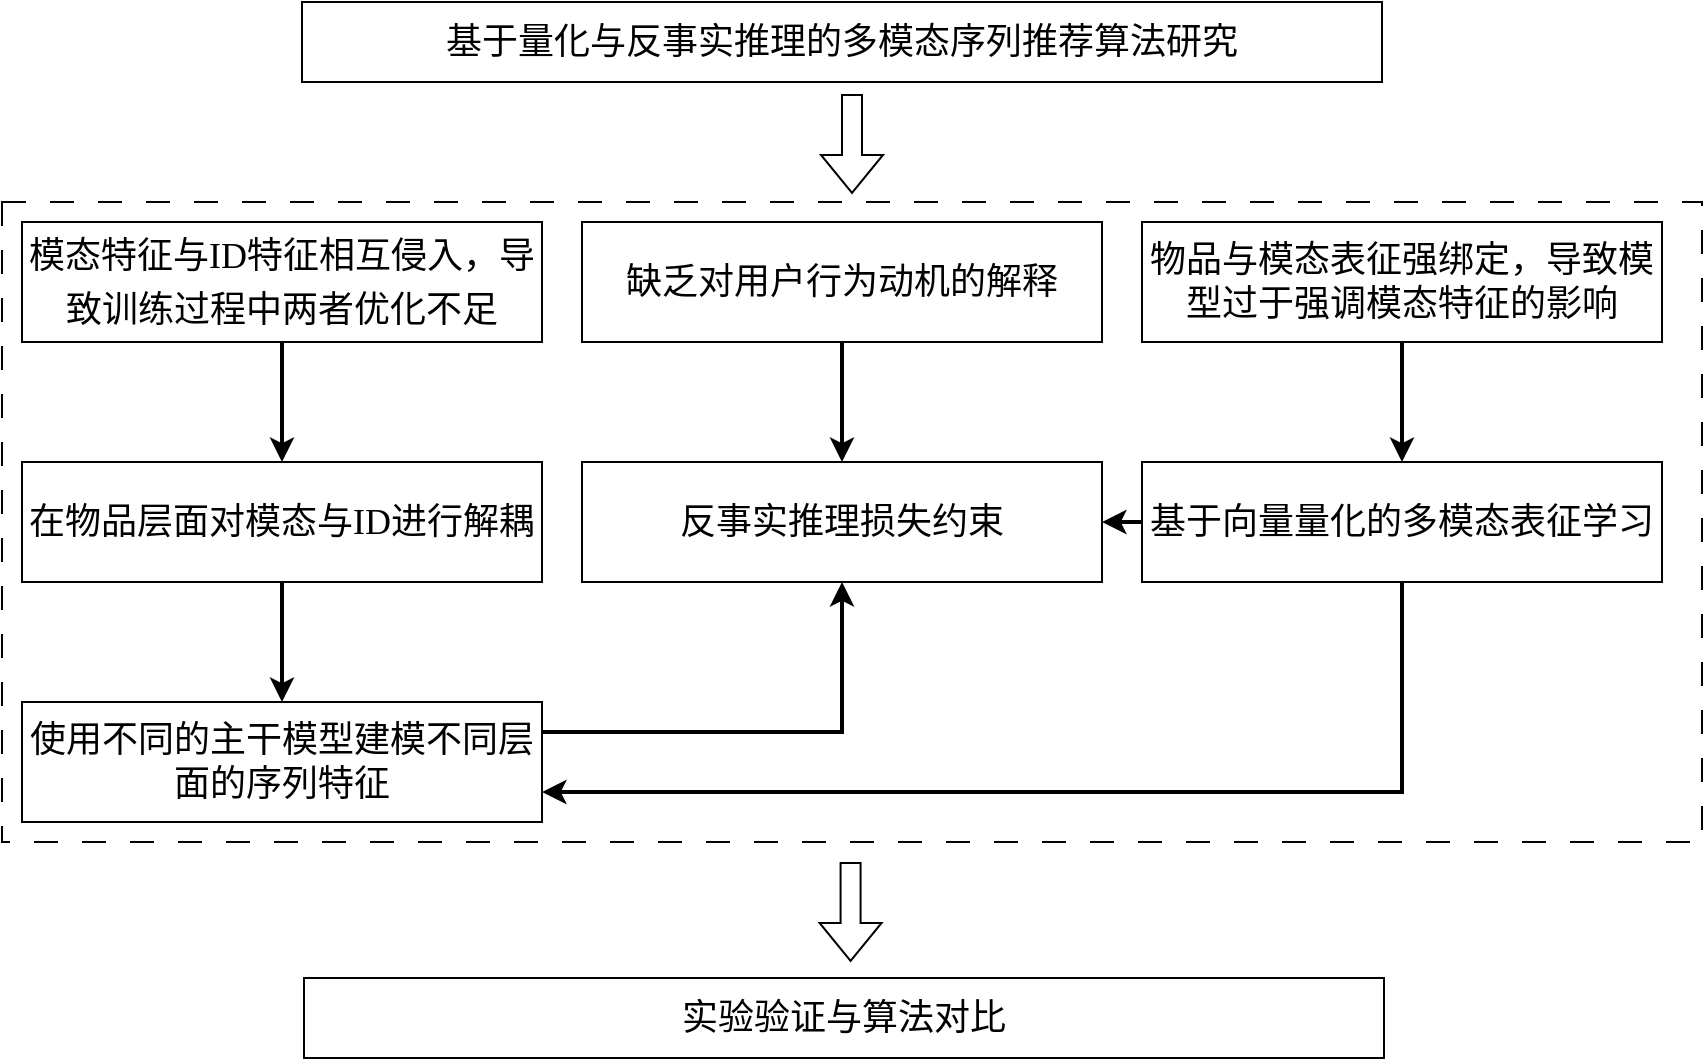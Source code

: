 <mxfile version="26.0.5">
  <diagram name="第 1 页" id="DXSbw2I4x66LhqobBu3a">
    <mxGraphModel dx="857" dy="972" grid="1" gridSize="10" guides="1" tooltips="1" connect="1" arrows="1" fold="1" page="1" pageScale="1" pageWidth="827" pageHeight="1169" math="0" shadow="0">
      <root>
        <mxCell id="0" />
        <mxCell id="1" parent="0" />
        <mxCell id="MCmSqlo72t7WivyZ8LUE-1" value="&lt;font face=&quot;宋体&quot; style=&quot;font-size: 18px;&quot;&gt;基于量化与反事实推理的多模态序列推荐算法研究&lt;/font&gt;" style="rounded=0;whiteSpace=wrap;html=1;" parent="1" vertex="1">
          <mxGeometry x="159" y="220" width="540" height="40" as="geometry" />
        </mxCell>
        <mxCell id="MCmSqlo72t7WivyZ8LUE-2" value="" style="rounded=0;whiteSpace=wrap;html=1;dashed=1;dashPattern=12 12;" parent="1" vertex="1">
          <mxGeometry x="9" y="320" width="850" height="320" as="geometry" />
        </mxCell>
        <mxCell id="MCmSqlo72t7WivyZ8LUE-8" style="edgeStyle=orthogonalEdgeStyle;rounded=0;orthogonalLoop=1;jettySize=auto;html=1;exitX=0.5;exitY=1;exitDx=0;exitDy=0;entryX=0.5;entryY=0;entryDx=0;entryDy=0;strokeWidth=2;" parent="1" source="MCmSqlo72t7WivyZ8LUE-3" target="MCmSqlo72t7WivyZ8LUE-7" edge="1">
          <mxGeometry relative="1" as="geometry" />
        </mxCell>
        <mxCell id="MCmSqlo72t7WivyZ8LUE-3" value="&lt;font style=&quot;font-size: 18px;&quot; face=&quot;宋体&quot;&gt;&lt;span style=&quot;line-height: 150%;&quot;&gt;模态特征与&lt;/span&gt;&lt;span style=&quot;line-height: 150%;&quot; lang=&quot;EN-US&quot;&gt;ID&lt;/span&gt;&lt;span style=&quot;line-height: 150%;&quot;&gt;特征相互侵入，导致训练过程中两者优化不足&lt;/span&gt;&lt;/font&gt;" style="rounded=0;whiteSpace=wrap;html=1;" parent="1" vertex="1">
          <mxGeometry x="19" y="330" width="260" height="60" as="geometry" />
        </mxCell>
        <mxCell id="MCmSqlo72t7WivyZ8LUE-17" style="edgeStyle=orthogonalEdgeStyle;rounded=0;orthogonalLoop=1;jettySize=auto;html=1;exitX=0.5;exitY=1;exitDx=0;exitDy=0;strokeWidth=2;" parent="1" source="MCmSqlo72t7WivyZ8LUE-4" target="MCmSqlo72t7WivyZ8LUE-10" edge="1">
          <mxGeometry relative="1" as="geometry" />
        </mxCell>
        <mxCell id="MCmSqlo72t7WivyZ8LUE-4" value="&lt;font face=&quot;宋体&quot;&gt;&lt;span style=&quot;font-size: 18px;&quot;&gt;缺乏对用户行为动机的解释&lt;/span&gt;&lt;/font&gt;" style="rounded=0;whiteSpace=wrap;html=1;align=center;" parent="1" vertex="1">
          <mxGeometry x="299" y="330" width="260" height="60" as="geometry" />
        </mxCell>
        <mxCell id="MCmSqlo72t7WivyZ8LUE-16" style="edgeStyle=orthogonalEdgeStyle;rounded=0;orthogonalLoop=1;jettySize=auto;html=1;exitX=0.5;exitY=1;exitDx=0;exitDy=0;entryX=0.5;entryY=0;entryDx=0;entryDy=0;strokeWidth=2;" parent="1" source="MCmSqlo72t7WivyZ8LUE-5" target="MCmSqlo72t7WivyZ8LUE-11" edge="1">
          <mxGeometry relative="1" as="geometry" />
        </mxCell>
        <mxCell id="MCmSqlo72t7WivyZ8LUE-5" value="&lt;font face=&quot;宋体&quot;&gt;&lt;span style=&quot;font-size: 18px;&quot;&gt;物品与模态表征强绑定，导致模型过于强调模态特征的影响&lt;/span&gt;&lt;/font&gt;" style="rounded=0;whiteSpace=wrap;html=1;align=center;" parent="1" vertex="1">
          <mxGeometry x="579" y="330" width="260" height="60" as="geometry" />
        </mxCell>
        <mxCell id="MCmSqlo72t7WivyZ8LUE-12" style="edgeStyle=orthogonalEdgeStyle;rounded=0;orthogonalLoop=1;jettySize=auto;html=1;exitX=0.5;exitY=1;exitDx=0;exitDy=0;entryX=0.5;entryY=0;entryDx=0;entryDy=0;strokeWidth=2;" parent="1" source="MCmSqlo72t7WivyZ8LUE-7" target="MCmSqlo72t7WivyZ8LUE-9" edge="1">
          <mxGeometry relative="1" as="geometry" />
        </mxCell>
        <mxCell id="MCmSqlo72t7WivyZ8LUE-7" value="&lt;font style=&quot;font-size: 18px;&quot; face=&quot;宋体&quot;&gt;在物品层面对模态与ID进行解耦&lt;/font&gt;" style="rounded=0;whiteSpace=wrap;html=1;" parent="1" vertex="1">
          <mxGeometry x="19" y="450" width="260" height="60" as="geometry" />
        </mxCell>
        <mxCell id="MCmSqlo72t7WivyZ8LUE-21" style="edgeStyle=orthogonalEdgeStyle;rounded=0;orthogonalLoop=1;jettySize=auto;html=1;exitX=1;exitY=0.25;exitDx=0;exitDy=0;strokeWidth=2;" parent="1" source="MCmSqlo72t7WivyZ8LUE-9" target="MCmSqlo72t7WivyZ8LUE-10" edge="1">
          <mxGeometry relative="1" as="geometry" />
        </mxCell>
        <mxCell id="MCmSqlo72t7WivyZ8LUE-9" value="&lt;font style=&quot;font-size: 18px;&quot; face=&quot;宋体&quot;&gt;使用不同的主干模型建模不同层面的序列特征&lt;/font&gt;" style="rounded=0;whiteSpace=wrap;html=1;" parent="1" vertex="1">
          <mxGeometry x="19" y="570" width="260" height="60" as="geometry" />
        </mxCell>
        <mxCell id="MCmSqlo72t7WivyZ8LUE-10" value="&lt;font style=&quot;font-size: 18px;&quot; face=&quot;宋体&quot;&gt;反事实推理损失约束&lt;/font&gt;" style="rounded=0;whiteSpace=wrap;html=1;" parent="1" vertex="1">
          <mxGeometry x="299" y="450" width="260" height="60" as="geometry" />
        </mxCell>
        <mxCell id="MCmSqlo72t7WivyZ8LUE-22" style="edgeStyle=orthogonalEdgeStyle;rounded=0;orthogonalLoop=1;jettySize=auto;html=1;exitX=0;exitY=0.5;exitDx=0;exitDy=0;entryX=1;entryY=0.5;entryDx=0;entryDy=0;strokeWidth=2;" parent="1" source="MCmSqlo72t7WivyZ8LUE-11" target="MCmSqlo72t7WivyZ8LUE-10" edge="1">
          <mxGeometry relative="1" as="geometry" />
        </mxCell>
        <mxCell id="MCmSqlo72t7WivyZ8LUE-23" style="edgeStyle=orthogonalEdgeStyle;rounded=0;orthogonalLoop=1;jettySize=auto;html=1;exitX=0.5;exitY=1;exitDx=0;exitDy=0;entryX=1;entryY=0.75;entryDx=0;entryDy=0;strokeWidth=2;" parent="1" source="MCmSqlo72t7WivyZ8LUE-11" target="MCmSqlo72t7WivyZ8LUE-9" edge="1">
          <mxGeometry relative="1" as="geometry" />
        </mxCell>
        <mxCell id="MCmSqlo72t7WivyZ8LUE-11" value="&lt;font face=&quot;宋体&quot;&gt;&lt;span style=&quot;font-size: 18px;&quot;&gt;基于向量量化的多模态表征学习&lt;/span&gt;&lt;/font&gt;" style="rounded=0;whiteSpace=wrap;html=1;align=center;" parent="1" vertex="1">
          <mxGeometry x="579" y="450" width="260" height="60" as="geometry" />
        </mxCell>
        <mxCell id="MCmSqlo72t7WivyZ8LUE-18" value="&lt;font face=&quot;宋体&quot; style=&quot;font-size: 18px;&quot;&gt;实验验证与算法对比&lt;/font&gt;" style="rounded=0;whiteSpace=wrap;html=1;" parent="1" vertex="1">
          <mxGeometry x="160" y="708" width="540" height="40" as="geometry" />
        </mxCell>
        <mxCell id="MCmSqlo72t7WivyZ8LUE-19" value="" style="shape=flexArrow;endArrow=classic;html=1;rounded=0;entryX=0.5;entryY=0;entryDx=0;entryDy=0;" parent="1" edge="1">
          <mxGeometry width="50" height="50" relative="1" as="geometry">
            <mxPoint x="434" y="266" as="sourcePoint" />
            <mxPoint x="434.0" y="316.0" as="targetPoint" />
          </mxGeometry>
        </mxCell>
        <mxCell id="MCmSqlo72t7WivyZ8LUE-20" value="" style="shape=flexArrow;endArrow=classic;html=1;rounded=0;entryX=0.5;entryY=0;entryDx=0;entryDy=0;" parent="1" edge="1">
          <mxGeometry width="50" height="50" relative="1" as="geometry">
            <mxPoint x="433.29" y="650" as="sourcePoint" />
            <mxPoint x="433.29" y="700.0" as="targetPoint" />
          </mxGeometry>
        </mxCell>
      </root>
    </mxGraphModel>
  </diagram>
</mxfile>

